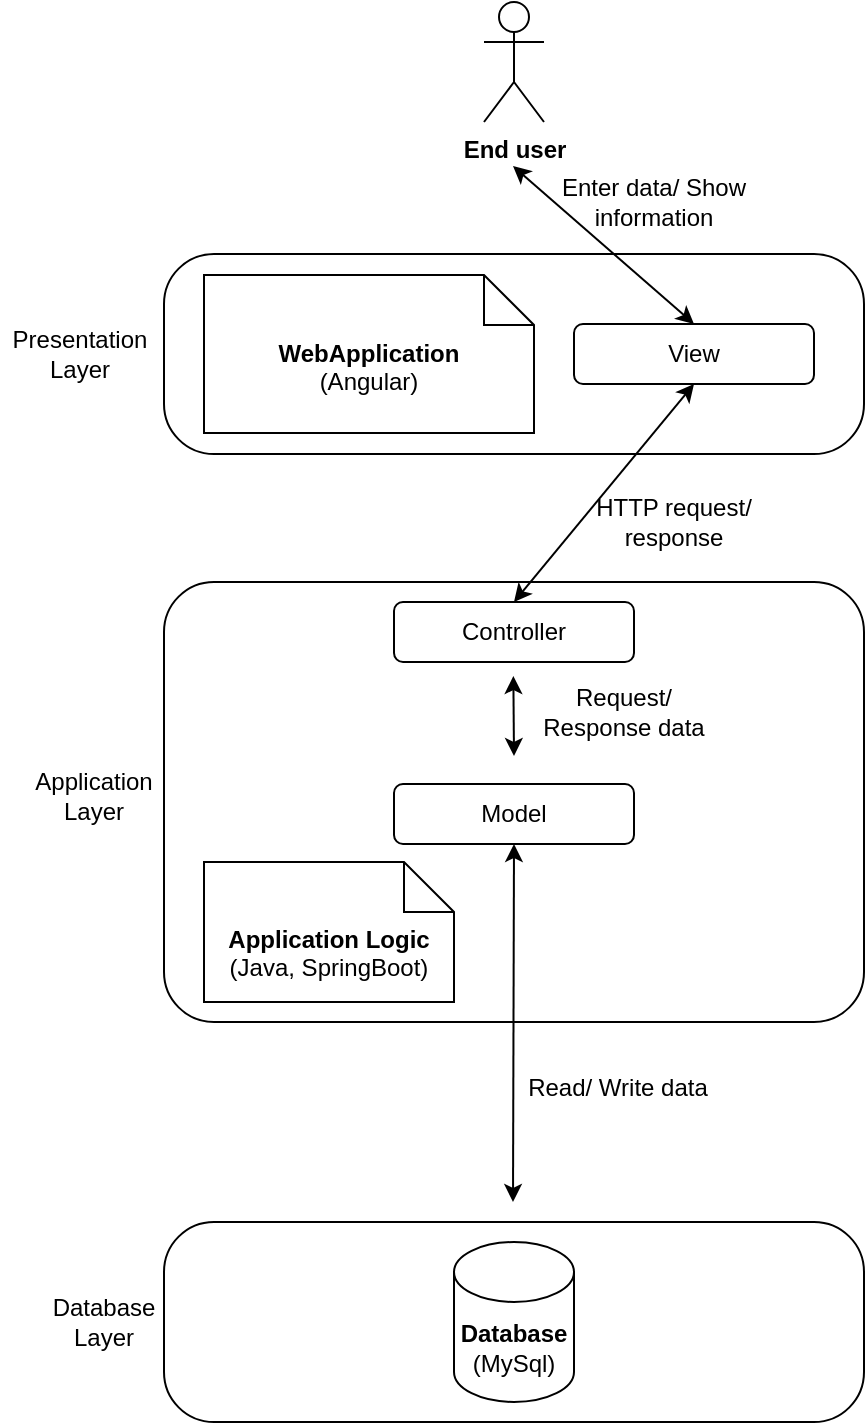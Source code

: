 <mxfile version="25.0.1">
  <diagram name="Page-1" id="UcjPDQ_B68DAvsuYQvzu">
    <mxGraphModel dx="794" dy="539" grid="1" gridSize="10" guides="1" tooltips="1" connect="1" arrows="1" fold="1" page="1" pageScale="1" pageWidth="827" pageHeight="1169" math="0" shadow="0">
      <root>
        <mxCell id="0" />
        <mxCell id="1" parent="0" />
        <mxCell id="tJEsOm07mmBHpld-Rx-u-1" value="&lt;b&gt;End user&lt;/b&gt;" style="shape=umlActor;verticalLabelPosition=bottom;verticalAlign=top;html=1;" parent="1" vertex="1">
          <mxGeometry x="440" width="30" height="60" as="geometry" />
        </mxCell>
        <mxCell id="tJEsOm07mmBHpld-Rx-u-4" value="" style="html=1;align=right;verticalAlign=top;rounded=1;absoluteArcSize=1;arcSize=50;dashed=0;spacingTop=10;spacingRight=30;whiteSpace=wrap;" parent="1" vertex="1">
          <mxGeometry x="280" y="126" width="350" height="100" as="geometry" />
        </mxCell>
        <mxCell id="tJEsOm07mmBHpld-Rx-u-7" value="" style="endArrow=classic;startArrow=classic;html=1;rounded=0;entryX=0.5;entryY=0;entryDx=0;entryDy=0;" parent="1" target="n400NNq7SOcSKVa-73Bp-6" edge="1">
          <mxGeometry width="50" height="50" relative="1" as="geometry">
            <mxPoint x="454.5" y="82" as="sourcePoint" />
            <mxPoint x="454.5" y="122" as="targetPoint" />
          </mxGeometry>
        </mxCell>
        <mxCell id="tJEsOm07mmBHpld-Rx-u-8" value="Presentation Layer" style="text;html=1;strokeColor=none;fillColor=none;align=center;verticalAlign=middle;whiteSpace=wrap;rounded=0;" parent="1" vertex="1">
          <mxGeometry x="198" y="166" width="80" height="20" as="geometry" />
        </mxCell>
        <mxCell id="tJEsOm07mmBHpld-Rx-u-9" value="Application Layer" style="text;html=1;strokeColor=none;fillColor=none;align=center;verticalAlign=middle;whiteSpace=wrap;rounded=0;" parent="1" vertex="1">
          <mxGeometry x="210" y="387" width="70" height="20" as="geometry" />
        </mxCell>
        <mxCell id="tJEsOm07mmBHpld-Rx-u-10" value="Database Layer" style="text;html=1;strokeColor=none;fillColor=none;align=center;verticalAlign=middle;whiteSpace=wrap;rounded=0;" parent="1" vertex="1">
          <mxGeometry x="220" y="650" width="60" height="20" as="geometry" />
        </mxCell>
        <mxCell id="tJEsOm07mmBHpld-Rx-u-12" value="" style="html=1;align=right;verticalAlign=top;rounded=1;absoluteArcSize=1;arcSize=50;dashed=0;spacingTop=10;spacingRight=30;whiteSpace=wrap;" parent="1" vertex="1">
          <mxGeometry x="280" y="290" width="350" height="220" as="geometry" />
        </mxCell>
        <mxCell id="tJEsOm07mmBHpld-Rx-u-13" value="" style="html=1;align=right;verticalAlign=top;rounded=1;absoluteArcSize=1;arcSize=50;dashed=0;spacingTop=10;spacingRight=30;whiteSpace=wrap;" parent="1" vertex="1">
          <mxGeometry x="280" y="610" width="350" height="100" as="geometry" />
        </mxCell>
        <mxCell id="tJEsOm07mmBHpld-Rx-u-14" value="" style="endArrow=classic;startArrow=classic;html=1;rounded=0;exitX=0.5;exitY=1;exitDx=0;exitDy=0;" parent="1" source="n400NNq7SOcSKVa-73Bp-3" edge="1">
          <mxGeometry width="50" height="50" relative="1" as="geometry">
            <mxPoint x="454.5" y="560" as="sourcePoint" />
            <mxPoint x="454.5" y="600" as="targetPoint" />
          </mxGeometry>
        </mxCell>
        <mxCell id="tJEsOm07mmBHpld-Rx-u-15" value="" style="endArrow=classic;startArrow=classic;html=1;rounded=0;entryX=0.5;entryY=0;entryDx=0;entryDy=0;exitX=0.5;exitY=1;exitDx=0;exitDy=0;" parent="1" source="n400NNq7SOcSKVa-73Bp-6" target="n400NNq7SOcSKVa-73Bp-2" edge="1">
          <mxGeometry width="50" height="50" relative="1" as="geometry">
            <mxPoint x="455" y="230" as="sourcePoint" />
            <mxPoint x="454.5" y="280" as="targetPoint" />
          </mxGeometry>
        </mxCell>
        <mxCell id="tJEsOm07mmBHpld-Rx-u-16" value="HTTP request/ response" style="text;html=1;strokeColor=none;fillColor=none;align=center;verticalAlign=middle;whiteSpace=wrap;rounded=0;" parent="1" vertex="1">
          <mxGeometry x="490" y="250" width="90" height="20" as="geometry" />
        </mxCell>
        <mxCell id="tJEsOm07mmBHpld-Rx-u-17" value="&lt;b&gt;WebApplication&lt;br&gt;&lt;/b&gt;(Angular)" style="shape=note2;boundedLbl=1;whiteSpace=wrap;html=1;size=25;verticalAlign=top;align=center;" parent="1" vertex="1">
          <mxGeometry x="300" y="136.5" width="165" height="79" as="geometry" />
        </mxCell>
        <mxCell id="tJEsOm07mmBHpld-Rx-u-18" value="&lt;b&gt;Database&lt;/b&gt;&lt;br&gt;(MySql)" style="shape=cylinder3;whiteSpace=wrap;html=1;boundedLbl=1;backgroundOutline=1;size=15;" parent="1" vertex="1">
          <mxGeometry x="425" y="620" width="60" height="80" as="geometry" />
        </mxCell>
        <mxCell id="tJEsOm07mmBHpld-Rx-u-19" value="Enter data/ Show information" style="text;html=1;strokeColor=none;fillColor=none;align=center;verticalAlign=middle;whiteSpace=wrap;rounded=0;" parent="1" vertex="1">
          <mxGeometry x="465" y="90" width="120" height="20" as="geometry" />
        </mxCell>
        <mxCell id="tJEsOm07mmBHpld-Rx-u-20" value="&lt;b&gt;Application Logic&lt;br&gt;&lt;/b&gt;(Java, SpringBoot)" style="shape=note2;boundedLbl=1;whiteSpace=wrap;html=1;size=25;verticalAlign=top;align=center;" parent="1" vertex="1">
          <mxGeometry x="300" y="430" width="125" height="70" as="geometry" />
        </mxCell>
        <mxCell id="tJEsOm07mmBHpld-Rx-u-23" value="Read/ Write data" style="text;html=1;strokeColor=none;fillColor=none;align=center;verticalAlign=middle;whiteSpace=wrap;rounded=0;" parent="1" vertex="1">
          <mxGeometry x="447" y="533" width="120" height="20" as="geometry" />
        </mxCell>
        <mxCell id="n400NNq7SOcSKVa-73Bp-2" value="Controller" style="rounded=1;whiteSpace=wrap;html=1;" parent="1" vertex="1">
          <mxGeometry x="395" y="300" width="120" height="30" as="geometry" />
        </mxCell>
        <mxCell id="n400NNq7SOcSKVa-73Bp-3" value="Model" style="rounded=1;whiteSpace=wrap;html=1;" parent="1" vertex="1">
          <mxGeometry x="395" y="391" width="120" height="30" as="geometry" />
        </mxCell>
        <mxCell id="n400NNq7SOcSKVa-73Bp-4" value="" style="endArrow=classic;startArrow=classic;html=1;rounded=0;exitX=0.5;exitY=1;exitDx=0;exitDy=0;exitPerimeter=0;" parent="1" edge="1">
          <mxGeometry width="50" height="50" relative="1" as="geometry">
            <mxPoint x="454.67" y="337" as="sourcePoint" />
            <mxPoint x="455" y="377" as="targetPoint" />
          </mxGeometry>
        </mxCell>
        <mxCell id="n400NNq7SOcSKVa-73Bp-5" value="Request/ Response data" style="text;html=1;strokeColor=none;fillColor=none;align=center;verticalAlign=middle;whiteSpace=wrap;rounded=0;" parent="1" vertex="1">
          <mxGeometry x="465" y="345" width="90" height="20" as="geometry" />
        </mxCell>
        <mxCell id="n400NNq7SOcSKVa-73Bp-6" value="View" style="rounded=1;whiteSpace=wrap;html=1;" parent="1" vertex="1">
          <mxGeometry x="485" y="161" width="120" height="30" as="geometry" />
        </mxCell>
      </root>
    </mxGraphModel>
  </diagram>
</mxfile>
